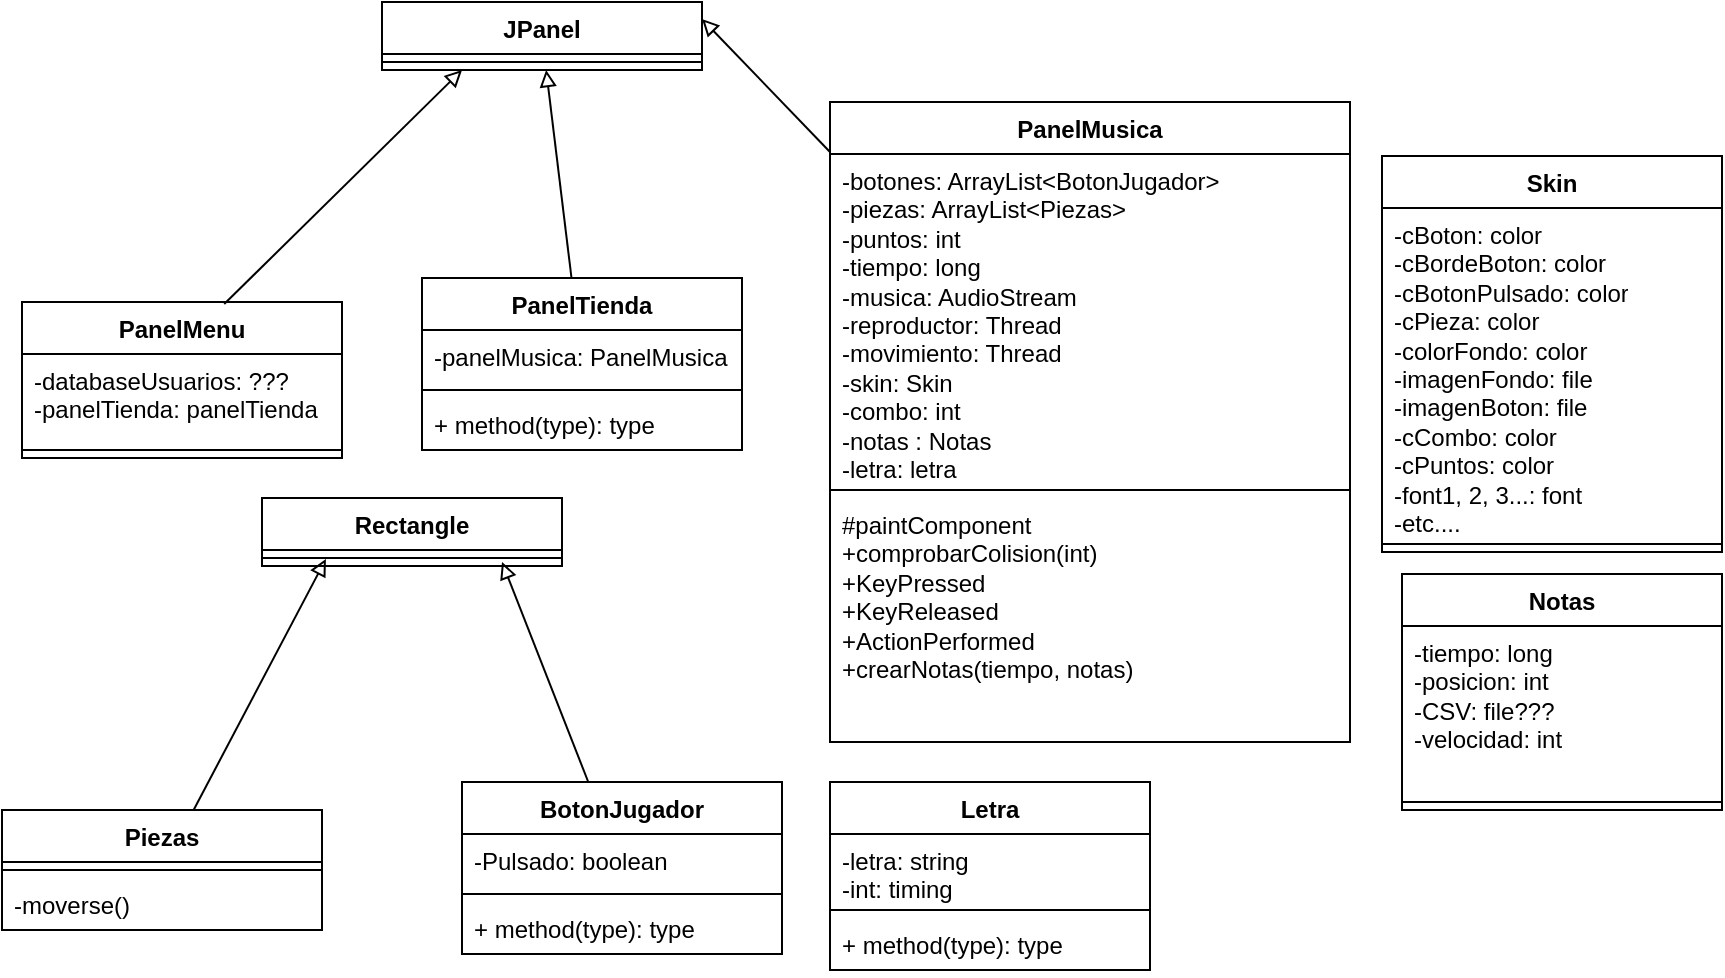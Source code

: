 <mxfile version="20.2.3" type="device"><diagram id="C5RBs43oDa-KdzZeNtuy" name="Page-1"><mxGraphModel dx="718" dy="469" grid="1" gridSize="10" guides="1" tooltips="1" connect="1" arrows="1" fold="1" page="1" pageScale="1" pageWidth="827" pageHeight="1169" math="0" shadow="0"><root><mxCell id="WIyWlLk6GJQsqaUBKTNV-0"/><mxCell id="WIyWlLk6GJQsqaUBKTNV-1" parent="WIyWlLk6GJQsqaUBKTNV-0"/><mxCell id="ILSLZnVTW34PNpvkVq6W-4" value="PanelMusica" style="swimlane;fontStyle=1;align=center;verticalAlign=top;childLayout=stackLayout;horizontal=1;startSize=26;horizontalStack=0;resizeParent=1;resizeParentMax=0;resizeLast=0;collapsible=1;marginBottom=0;whiteSpace=wrap;html=1;" parent="WIyWlLk6GJQsqaUBKTNV-1" vertex="1"><mxGeometry x="414" y="360" width="260" height="320" as="geometry"/></mxCell><mxCell id="ILSLZnVTW34PNpvkVq6W-5" value="-botones: ArrayList&amp;lt;BotonJugador&amp;gt;&lt;br&gt;-piezas: ArrayList&amp;lt;Piezas&amp;gt;&lt;br&gt;-puntos: int&lt;br&gt;-tiempo: long&lt;br&gt;-musica: AudioStream&lt;br&gt;-reproductor: Thread&lt;br&gt;-movimiento: Thread&lt;br&gt;-skin: Skin&lt;br&gt;-combo: int&lt;br&gt;-notas : Notas&lt;br&gt;-letra: letra" style="text;strokeColor=none;fillColor=none;align=left;verticalAlign=top;spacingLeft=4;spacingRight=4;overflow=hidden;rotatable=0;points=[[0,0.5],[1,0.5]];portConstraint=eastwest;whiteSpace=wrap;html=1;" parent="ILSLZnVTW34PNpvkVq6W-4" vertex="1"><mxGeometry y="26" width="260" height="164" as="geometry"/></mxCell><mxCell id="ILSLZnVTW34PNpvkVq6W-6" value="" style="line;strokeWidth=1;fillColor=none;align=left;verticalAlign=middle;spacingTop=-1;spacingLeft=3;spacingRight=3;rotatable=0;labelPosition=right;points=[];portConstraint=eastwest;strokeColor=inherit;" parent="ILSLZnVTW34PNpvkVq6W-4" vertex="1"><mxGeometry y="190" width="260" height="8" as="geometry"/></mxCell><mxCell id="ILSLZnVTW34PNpvkVq6W-7" value="#paintComponent&lt;br&gt;+comprobarColision(int)&lt;br&gt;+KeyPressed&lt;br&gt;+KeyReleased&lt;br&gt;+ActionPerformed&lt;br&gt;+crearNotas(tiempo, notas)" style="text;strokeColor=none;fillColor=none;align=left;verticalAlign=top;spacingLeft=4;spacingRight=4;overflow=hidden;rotatable=0;points=[[0,0.5],[1,0.5]];portConstraint=eastwest;whiteSpace=wrap;html=1;" parent="ILSLZnVTW34PNpvkVq6W-4" vertex="1"><mxGeometry y="198" width="260" height="122" as="geometry"/></mxCell><mxCell id="ILSLZnVTW34PNpvkVq6W-8" value="PanelMenu" style="swimlane;fontStyle=1;align=center;verticalAlign=top;childLayout=stackLayout;horizontal=1;startSize=26;horizontalStack=0;resizeParent=1;resizeParentMax=0;resizeLast=0;collapsible=1;marginBottom=0;whiteSpace=wrap;html=1;" parent="WIyWlLk6GJQsqaUBKTNV-1" vertex="1"><mxGeometry x="10" y="460" width="160" height="78" as="geometry"/></mxCell><mxCell id="ILSLZnVTW34PNpvkVq6W-9" value="-databaseUsuarios: ???&lt;br&gt;-panelTienda: panelTienda" style="text;strokeColor=none;fillColor=none;align=left;verticalAlign=top;spacingLeft=4;spacingRight=4;overflow=hidden;rotatable=0;points=[[0,0.5],[1,0.5]];portConstraint=eastwest;whiteSpace=wrap;html=1;" parent="ILSLZnVTW34PNpvkVq6W-8" vertex="1"><mxGeometry y="26" width="160" height="44" as="geometry"/></mxCell><mxCell id="ILSLZnVTW34PNpvkVq6W-10" value="" style="line;strokeWidth=1;fillColor=none;align=left;verticalAlign=middle;spacingTop=-1;spacingLeft=3;spacingRight=3;rotatable=0;labelPosition=right;points=[];portConstraint=eastwest;strokeColor=inherit;" parent="ILSLZnVTW34PNpvkVq6W-8" vertex="1"><mxGeometry y="70" width="160" height="8" as="geometry"/></mxCell><mxCell id="ILSLZnVTW34PNpvkVq6W-12" value="Notas" style="swimlane;fontStyle=1;align=center;verticalAlign=top;childLayout=stackLayout;horizontal=1;startSize=26;horizontalStack=0;resizeParent=1;resizeParentMax=0;resizeLast=0;collapsible=1;marginBottom=0;whiteSpace=wrap;html=1;" parent="WIyWlLk6GJQsqaUBKTNV-1" vertex="1"><mxGeometry x="700" y="596" width="160" height="118" as="geometry"/></mxCell><mxCell id="ILSLZnVTW34PNpvkVq6W-13" value="-tiempo: long&lt;br&gt;-posicion: int&lt;br&gt;-CSV: file???&lt;br&gt;-velocidad: int" style="text;strokeColor=none;fillColor=none;align=left;verticalAlign=top;spacingLeft=4;spacingRight=4;overflow=hidden;rotatable=0;points=[[0,0.5],[1,0.5]];portConstraint=eastwest;whiteSpace=wrap;html=1;" parent="ILSLZnVTW34PNpvkVq6W-12" vertex="1"><mxGeometry y="26" width="160" height="84" as="geometry"/></mxCell><mxCell id="ILSLZnVTW34PNpvkVq6W-14" value="" style="line;strokeWidth=1;fillColor=none;align=left;verticalAlign=middle;spacingTop=-1;spacingLeft=3;spacingRight=3;rotatable=0;labelPosition=right;points=[];portConstraint=eastwest;strokeColor=inherit;" parent="ILSLZnVTW34PNpvkVq6W-12" vertex="1"><mxGeometry y="110" width="160" height="8" as="geometry"/></mxCell><mxCell id="ILSLZnVTW34PNpvkVq6W-16" value="BotonJugador" style="swimlane;fontStyle=1;align=center;verticalAlign=top;childLayout=stackLayout;horizontal=1;startSize=26;horizontalStack=0;resizeParent=1;resizeParentMax=0;resizeLast=0;collapsible=1;marginBottom=0;whiteSpace=wrap;html=1;" parent="WIyWlLk6GJQsqaUBKTNV-1" vertex="1"><mxGeometry x="230" y="700" width="160" height="86" as="geometry"/></mxCell><mxCell id="ILSLZnVTW34PNpvkVq6W-17" value="-Pulsado: boolean" style="text;strokeColor=none;fillColor=none;align=left;verticalAlign=top;spacingLeft=4;spacingRight=4;overflow=hidden;rotatable=0;points=[[0,0.5],[1,0.5]];portConstraint=eastwest;whiteSpace=wrap;html=1;" parent="ILSLZnVTW34PNpvkVq6W-16" vertex="1"><mxGeometry y="26" width="160" height="26" as="geometry"/></mxCell><mxCell id="ILSLZnVTW34PNpvkVq6W-18" value="" style="line;strokeWidth=1;fillColor=none;align=left;verticalAlign=middle;spacingTop=-1;spacingLeft=3;spacingRight=3;rotatable=0;labelPosition=right;points=[];portConstraint=eastwest;strokeColor=inherit;" parent="ILSLZnVTW34PNpvkVq6W-16" vertex="1"><mxGeometry y="52" width="160" height="8" as="geometry"/></mxCell><mxCell id="ILSLZnVTW34PNpvkVq6W-19" value="+ method(type): type" style="text;strokeColor=none;fillColor=none;align=left;verticalAlign=top;spacingLeft=4;spacingRight=4;overflow=hidden;rotatable=0;points=[[0,0.5],[1,0.5]];portConstraint=eastwest;whiteSpace=wrap;html=1;" parent="ILSLZnVTW34PNpvkVq6W-16" vertex="1"><mxGeometry y="60" width="160" height="26" as="geometry"/></mxCell><mxCell id="ILSLZnVTW34PNpvkVq6W-24" value="Skin" style="swimlane;fontStyle=1;align=center;verticalAlign=top;childLayout=stackLayout;horizontal=1;startSize=26;horizontalStack=0;resizeParent=1;resizeParentMax=0;resizeLast=0;collapsible=1;marginBottom=0;whiteSpace=wrap;html=1;" parent="WIyWlLk6GJQsqaUBKTNV-1" vertex="1"><mxGeometry x="690" y="387" width="170" height="198" as="geometry"/></mxCell><mxCell id="ILSLZnVTW34PNpvkVq6W-25" value="-cBoton: color&lt;br&gt;-cBordeBoton: color&lt;br&gt;-cBotonPulsado: color&lt;br&gt;-cPieza: color&lt;br&gt;-colorFondo: color&lt;br&gt;-imagenFondo: file&lt;br&gt;-imagenBoton: file&lt;br&gt;-cCombo: color&lt;br&gt;-cPuntos: color&lt;br&gt;-font1, 2, 3...: font&lt;br&gt;-etc...." style="text;strokeColor=none;fillColor=none;align=left;verticalAlign=top;spacingLeft=4;spacingRight=4;overflow=hidden;rotatable=0;points=[[0,0.5],[1,0.5]];portConstraint=eastwest;whiteSpace=wrap;html=1;" parent="ILSLZnVTW34PNpvkVq6W-24" vertex="1"><mxGeometry y="26" width="170" height="164" as="geometry"/></mxCell><mxCell id="ILSLZnVTW34PNpvkVq6W-26" value="" style="line;strokeWidth=1;fillColor=none;align=left;verticalAlign=middle;spacingTop=-1;spacingLeft=3;spacingRight=3;rotatable=0;labelPosition=right;points=[];portConstraint=eastwest;strokeColor=inherit;" parent="ILSLZnVTW34PNpvkVq6W-24" vertex="1"><mxGeometry y="190" width="170" height="8" as="geometry"/></mxCell><mxCell id="ILSLZnVTW34PNpvkVq6W-32" value="" style="endArrow=block;html=1;rounded=0;endFill=0;entryX=0.8;entryY=0.75;entryDx=0;entryDy=0;entryPerimeter=0;" parent="WIyWlLk6GJQsqaUBKTNV-1" source="ILSLZnVTW34PNpvkVq6W-16" edge="1" target="DWcQKnC4b9bruZ_Ie91P-18"><mxGeometry width="50" height="50" relative="1" as="geometry"><mxPoint x="220" y="670" as="sourcePoint"/><mxPoint x="270" y="620" as="targetPoint"/></mxGeometry></mxCell><mxCell id="ILSLZnVTW34PNpvkVq6W-40" value="" style="endArrow=block;html=1;rounded=0;endFill=0;entryX=0.213;entryY=0.563;entryDx=0;entryDy=0;entryPerimeter=0;" parent="WIyWlLk6GJQsqaUBKTNV-1" target="DWcQKnC4b9bruZ_Ie91P-18" edge="1" source="ILSLZnVTW34PNpvkVq6W-34"><mxGeometry width="50" height="50" relative="1" as="geometry"><mxPoint x="130" y="670" as="sourcePoint"/><mxPoint x="193.309" y="618.0" as="targetPoint"/></mxGeometry></mxCell><mxCell id="ILSLZnVTW34PNpvkVq6W-34" value="Piezas" style="swimlane;fontStyle=1;align=center;verticalAlign=top;childLayout=stackLayout;horizontal=1;startSize=26;horizontalStack=0;resizeParent=1;resizeParentMax=0;resizeLast=0;collapsible=1;marginBottom=0;whiteSpace=wrap;html=1;" parent="WIyWlLk6GJQsqaUBKTNV-1" vertex="1"><mxGeometry y="714" width="160" height="60" as="geometry"/></mxCell><mxCell id="ILSLZnVTW34PNpvkVq6W-36" value="" style="line;strokeWidth=1;fillColor=none;align=left;verticalAlign=middle;spacingTop=-1;spacingLeft=3;spacingRight=3;rotatable=0;labelPosition=right;points=[];portConstraint=eastwest;strokeColor=inherit;" parent="ILSLZnVTW34PNpvkVq6W-34" vertex="1"><mxGeometry y="26" width="160" height="8" as="geometry"/></mxCell><mxCell id="ILSLZnVTW34PNpvkVq6W-37" value="-moverse()" style="text;strokeColor=none;fillColor=none;align=left;verticalAlign=top;spacingLeft=4;spacingRight=4;overflow=hidden;rotatable=0;points=[[0,0.5],[1,0.5]];portConstraint=eastwest;whiteSpace=wrap;html=1;" parent="ILSLZnVTW34PNpvkVq6W-34" vertex="1"><mxGeometry y="34" width="160" height="26" as="geometry"/></mxCell><mxCell id="DWcQKnC4b9bruZ_Ie91P-1" value="PanelTienda" style="swimlane;fontStyle=1;align=center;verticalAlign=top;childLayout=stackLayout;horizontal=1;startSize=26;horizontalStack=0;resizeParent=1;resizeParentMax=0;resizeLast=0;collapsible=1;marginBottom=0;" vertex="1" parent="WIyWlLk6GJQsqaUBKTNV-1"><mxGeometry x="210" y="448" width="160" height="86" as="geometry"/></mxCell><mxCell id="DWcQKnC4b9bruZ_Ie91P-2" value="-panelMusica: PanelMusica" style="text;strokeColor=none;fillColor=none;align=left;verticalAlign=top;spacingLeft=4;spacingRight=4;overflow=hidden;rotatable=0;points=[[0,0.5],[1,0.5]];portConstraint=eastwest;" vertex="1" parent="DWcQKnC4b9bruZ_Ie91P-1"><mxGeometry y="26" width="160" height="26" as="geometry"/></mxCell><mxCell id="DWcQKnC4b9bruZ_Ie91P-3" value="" style="line;strokeWidth=1;fillColor=none;align=left;verticalAlign=middle;spacingTop=-1;spacingLeft=3;spacingRight=3;rotatable=0;labelPosition=right;points=[];portConstraint=eastwest;" vertex="1" parent="DWcQKnC4b9bruZ_Ie91P-1"><mxGeometry y="52" width="160" height="8" as="geometry"/></mxCell><mxCell id="DWcQKnC4b9bruZ_Ie91P-4" value="+ method(type): type" style="text;strokeColor=none;fillColor=none;align=left;verticalAlign=top;spacingLeft=4;spacingRight=4;overflow=hidden;rotatable=0;points=[[0,0.5],[1,0.5]];portConstraint=eastwest;" vertex="1" parent="DWcQKnC4b9bruZ_Ie91P-1"><mxGeometry y="60" width="160" height="26" as="geometry"/></mxCell><mxCell id="DWcQKnC4b9bruZ_Ie91P-5" value="JPanel" style="swimlane;fontStyle=1;align=center;verticalAlign=top;childLayout=stackLayout;horizontal=1;startSize=26;horizontalStack=0;resizeParent=1;resizeParentMax=0;resizeLast=0;collapsible=1;marginBottom=0;" vertex="1" parent="WIyWlLk6GJQsqaUBKTNV-1"><mxGeometry x="190" y="310" width="160" height="34" as="geometry"/></mxCell><mxCell id="DWcQKnC4b9bruZ_Ie91P-7" value="" style="line;strokeWidth=1;fillColor=none;align=left;verticalAlign=middle;spacingTop=-1;spacingLeft=3;spacingRight=3;rotatable=0;labelPosition=right;points=[];portConstraint=eastwest;" vertex="1" parent="DWcQKnC4b9bruZ_Ie91P-5"><mxGeometry y="26" width="160" height="8" as="geometry"/></mxCell><mxCell id="DWcQKnC4b9bruZ_Ie91P-9" value="" style="endArrow=block;html=1;rounded=0;entryX=0.25;entryY=1;entryDx=0;entryDy=0;exitX=0.632;exitY=0.013;exitDx=0;exitDy=0;exitPerimeter=0;endFill=0;" edge="1" parent="WIyWlLk6GJQsqaUBKTNV-1" source="ILSLZnVTW34PNpvkVq6W-8" target="DWcQKnC4b9bruZ_Ie91P-5"><mxGeometry width="50" height="50" relative="1" as="geometry"><mxPoint x="120" y="420" as="sourcePoint"/><mxPoint x="170" y="370" as="targetPoint"/></mxGeometry></mxCell><mxCell id="DWcQKnC4b9bruZ_Ie91P-10" value="" style="endArrow=block;html=1;rounded=0;endFill=0;" edge="1" parent="WIyWlLk6GJQsqaUBKTNV-1" source="DWcQKnC4b9bruZ_Ie91P-1" target="DWcQKnC4b9bruZ_Ie91P-5"><mxGeometry width="50" height="50" relative="1" as="geometry"><mxPoint x="230.56" y="461.014" as="sourcePoint"/><mxPoint x="349.44" y="294" as="targetPoint"/></mxGeometry></mxCell><mxCell id="DWcQKnC4b9bruZ_Ie91P-11" value="" style="endArrow=block;html=1;rounded=0;entryX=1;entryY=0.25;entryDx=0;entryDy=0;endFill=0;" edge="1" parent="WIyWlLk6GJQsqaUBKTNV-1" source="ILSLZnVTW34PNpvkVq6W-4" target="DWcQKnC4b9bruZ_Ie91P-5"><mxGeometry width="50" height="50" relative="1" as="geometry"><mxPoint x="330" y="417.014" as="sourcePoint"/><mxPoint x="448.88" y="250" as="targetPoint"/></mxGeometry></mxCell><mxCell id="DWcQKnC4b9bruZ_Ie91P-12" value="Letra" style="swimlane;fontStyle=1;align=center;verticalAlign=top;childLayout=stackLayout;horizontal=1;startSize=26;horizontalStack=0;resizeParent=1;resizeParentMax=0;resizeLast=0;collapsible=1;marginBottom=0;" vertex="1" parent="WIyWlLk6GJQsqaUBKTNV-1"><mxGeometry x="414" y="700" width="160" height="94" as="geometry"/></mxCell><mxCell id="DWcQKnC4b9bruZ_Ie91P-13" value="-letra: string&#10;-int: timing" style="text;strokeColor=none;fillColor=none;align=left;verticalAlign=top;spacingLeft=4;spacingRight=4;overflow=hidden;rotatable=0;points=[[0,0.5],[1,0.5]];portConstraint=eastwest;" vertex="1" parent="DWcQKnC4b9bruZ_Ie91P-12"><mxGeometry y="26" width="160" height="34" as="geometry"/></mxCell><mxCell id="DWcQKnC4b9bruZ_Ie91P-14" value="" style="line;strokeWidth=1;fillColor=none;align=left;verticalAlign=middle;spacingTop=-1;spacingLeft=3;spacingRight=3;rotatable=0;labelPosition=right;points=[];portConstraint=eastwest;" vertex="1" parent="DWcQKnC4b9bruZ_Ie91P-12"><mxGeometry y="60" width="160" height="8" as="geometry"/></mxCell><mxCell id="DWcQKnC4b9bruZ_Ie91P-15" value="+ method(type): type" style="text;strokeColor=none;fillColor=none;align=left;verticalAlign=top;spacingLeft=4;spacingRight=4;overflow=hidden;rotatable=0;points=[[0,0.5],[1,0.5]];portConstraint=eastwest;" vertex="1" parent="DWcQKnC4b9bruZ_Ie91P-12"><mxGeometry y="68" width="160" height="26" as="geometry"/></mxCell><mxCell id="DWcQKnC4b9bruZ_Ie91P-16" value="Rectangle" style="swimlane;fontStyle=1;align=center;verticalAlign=top;childLayout=stackLayout;horizontal=1;startSize=26;horizontalStack=0;resizeParent=1;resizeParentMax=0;resizeLast=0;collapsible=1;marginBottom=0;" vertex="1" parent="WIyWlLk6GJQsqaUBKTNV-1"><mxGeometry x="130" y="558" width="150" height="34" as="geometry"/></mxCell><mxCell id="DWcQKnC4b9bruZ_Ie91P-18" value="" style="line;strokeWidth=1;fillColor=none;align=left;verticalAlign=middle;spacingTop=-1;spacingLeft=3;spacingRight=3;rotatable=0;labelPosition=right;points=[];portConstraint=eastwest;" vertex="1" parent="DWcQKnC4b9bruZ_Ie91P-16"><mxGeometry y="26" width="150" height="8" as="geometry"/></mxCell></root></mxGraphModel></diagram></mxfile>